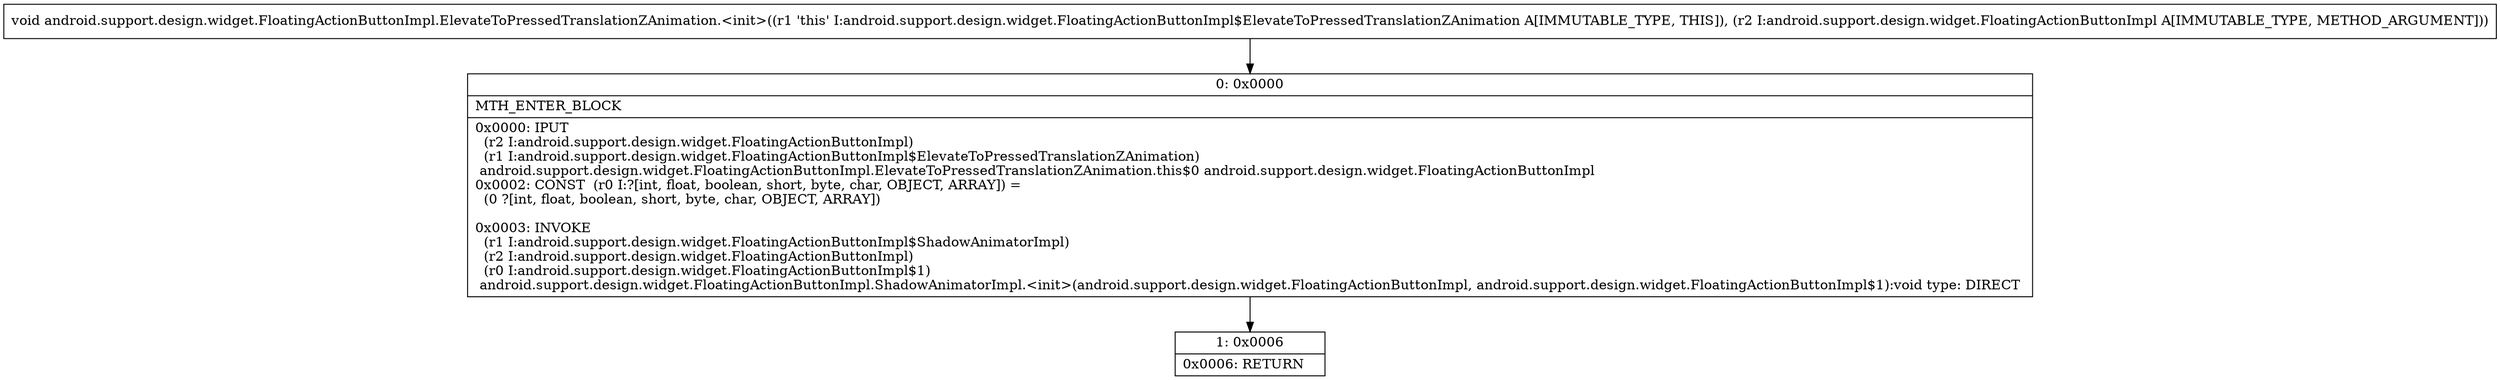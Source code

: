digraph "CFG forandroid.support.design.widget.FloatingActionButtonImpl.ElevateToPressedTranslationZAnimation.\<init\>(Landroid\/support\/design\/widget\/FloatingActionButtonImpl;)V" {
Node_0 [shape=record,label="{0\:\ 0x0000|MTH_ENTER_BLOCK\l|0x0000: IPUT  \l  (r2 I:android.support.design.widget.FloatingActionButtonImpl)\l  (r1 I:android.support.design.widget.FloatingActionButtonImpl$ElevateToPressedTranslationZAnimation)\l android.support.design.widget.FloatingActionButtonImpl.ElevateToPressedTranslationZAnimation.this$0 android.support.design.widget.FloatingActionButtonImpl \l0x0002: CONST  (r0 I:?[int, float, boolean, short, byte, char, OBJECT, ARRAY]) = \l  (0 ?[int, float, boolean, short, byte, char, OBJECT, ARRAY])\l \l0x0003: INVOKE  \l  (r1 I:android.support.design.widget.FloatingActionButtonImpl$ShadowAnimatorImpl)\l  (r2 I:android.support.design.widget.FloatingActionButtonImpl)\l  (r0 I:android.support.design.widget.FloatingActionButtonImpl$1)\l android.support.design.widget.FloatingActionButtonImpl.ShadowAnimatorImpl.\<init\>(android.support.design.widget.FloatingActionButtonImpl, android.support.design.widget.FloatingActionButtonImpl$1):void type: DIRECT \l}"];
Node_1 [shape=record,label="{1\:\ 0x0006|0x0006: RETURN   \l}"];
MethodNode[shape=record,label="{void android.support.design.widget.FloatingActionButtonImpl.ElevateToPressedTranslationZAnimation.\<init\>((r1 'this' I:android.support.design.widget.FloatingActionButtonImpl$ElevateToPressedTranslationZAnimation A[IMMUTABLE_TYPE, THIS]), (r2 I:android.support.design.widget.FloatingActionButtonImpl A[IMMUTABLE_TYPE, METHOD_ARGUMENT])) }"];
MethodNode -> Node_0;
Node_0 -> Node_1;
}


